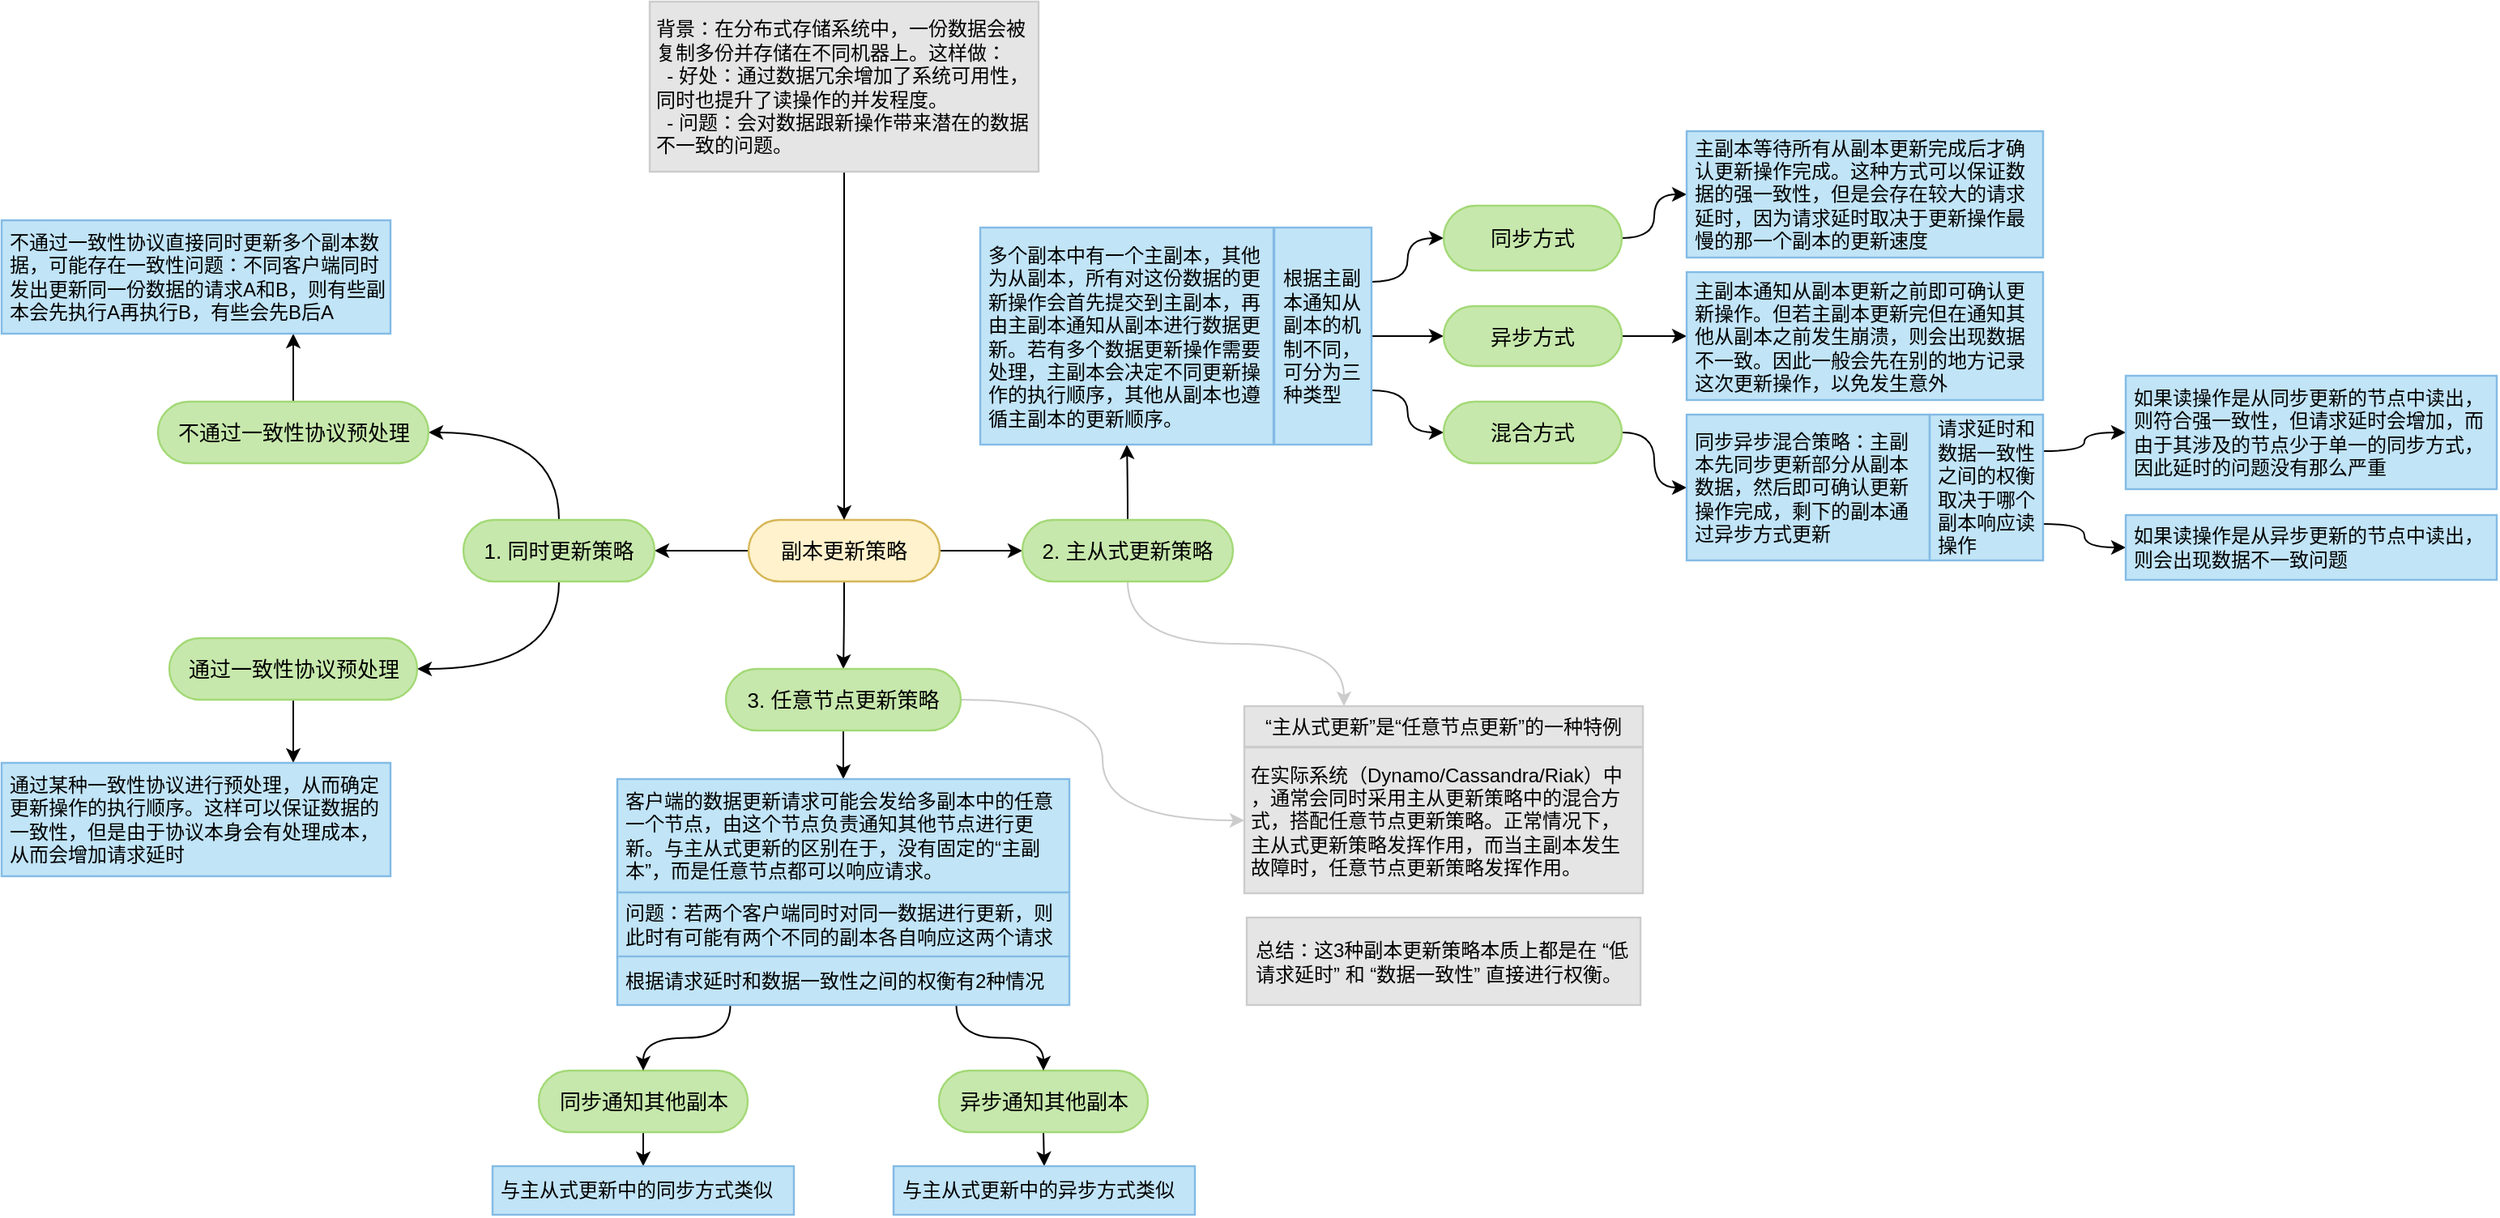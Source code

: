 <mxfile version="11.0.8" type="google"><diagram name="Page-1" id="c7558073-3199-34d8-9f00-42111426c3f3"><mxGraphModel dx="2252" dy="2062" grid="1" gridSize="10" guides="1" tooltips="1" connect="1" arrows="1" fold="1" page="1" pageScale="1" pageWidth="826" pageHeight="1169" background="#ffffff" math="0" shadow="0"><root><mxCell id="0"/><mxCell id="1" parent="0"/><mxCell id="aRiZbMdoDw72M8xOk1FC-119" value="&lt;div style=&quot;text-align: left&quot;&gt;&lt;span&gt;在实际系统（Dynamo/Cassandra/Riak）中&lt;/span&gt;&lt;/div&gt;&lt;div style=&quot;text-align: left&quot;&gt;&lt;span&gt;，通常会同时采用主从更新策略中的混合方式，搭配任意节点更新策略。正常情况下，主从式更新策略发挥作用，而当主副本发生故障时，任意节点更新策略发挥作用。&lt;/span&gt;&lt;/div&gt;" style="html=1;whiteSpace=wrap;;fontSize=12;fontColor=#000000;spacing=5;strokeColor=#cccccc;strokeOpacity=100;fillOpacity=100;fillColor=#e5e5e5;strokeWidth=1.2;" parent="1" vertex="1"><mxGeometry x="247" y="280.5" width="246" height="90" as="geometry"/></mxCell><mxCell id="ZToshAMwc879n9zKWLLO-2" value="" style="edgeStyle=orthogonalEdgeStyle;orthogonalLoop=1;jettySize=auto;html=1;curved=1;entryX=0;entryY=0.5;entryDx=0;entryDy=0;exitX=1;exitY=0.5;exitDx=0;exitDy=0;" parent="1" source="aRiZbMdoDw72M8xOk1FC-136" target="ZToshAMwc879n9zKWLLO-1" edge="1"><mxGeometry relative="1" as="geometry"/></mxCell><mxCell id="ZToshAMwc879n9zKWLLO-4" value="" style="edgeStyle=orthogonalEdgeStyle;orthogonalLoop=1;jettySize=auto;html=1;curved=1;entryX=1;entryY=0.5;entryDx=0;entryDy=0;exitX=0;exitY=0.5;exitDx=0;exitDy=0;" parent="1" source="aRiZbMdoDw72M8xOk1FC-136" target="ZToshAMwc879n9zKWLLO-3" edge="1"><mxGeometry relative="1" as="geometry"/></mxCell><mxCell id="ZToshAMwc879n9zKWLLO-6" value="" style="edgeStyle=orthogonalEdgeStyle;orthogonalLoop=1;jettySize=auto;html=1;curved=1;" parent="1" source="aRiZbMdoDw72M8xOk1FC-136" target="ZToshAMwc879n9zKWLLO-5" edge="1"><mxGeometry relative="1" as="geometry"/></mxCell><mxCell id="aRiZbMdoDw72M8xOk1FC-136" value="副本更新策略" style="html=1;whiteSpace=wrap;rounded=1;arcSize=50;fontSize=13;spacing=5;strokeColor=#d6b656;strokeOpacity=100;fillOpacity=100;fillColor=#fff2cc;strokeWidth=1.2;" parent="1" vertex="1"><mxGeometry x="-59" y="140" width="118" height="38" as="geometry"/></mxCell><mxCell id="ZToshAMwc879n9zKWLLO-47" style="edgeStyle=orthogonalEdgeStyle;curved=1;orthogonalLoop=1;jettySize=auto;html=1;exitX=0.5;exitY=1;exitDx=0;exitDy=0;entryX=0.5;entryY=0;entryDx=0;entryDy=0;" parent="1" source="ZToshAMwc879n9zKWLLO-5" target="ZToshAMwc879n9zKWLLO-45" edge="1"><mxGeometry relative="1" as="geometry"/></mxCell><mxCell id="ZToshAMwc879n9zKWLLO-63" style="edgeStyle=orthogonalEdgeStyle;curved=1;orthogonalLoop=1;jettySize=auto;html=1;exitX=1;exitY=0.5;exitDx=0;exitDy=0;entryX=0;entryY=0.5;entryDx=0;entryDy=0;fillColor=#f5f5f5;strokeColor=#CCCCCC;" parent="1" source="ZToshAMwc879n9zKWLLO-5" target="aRiZbMdoDw72M8xOk1FC-119" edge="1"><mxGeometry relative="1" as="geometry"/></mxCell><mxCell id="ZToshAMwc879n9zKWLLO-5" value="3. 任意节点更新策略" style="html=1;whiteSpace=wrap;rounded=1;arcSize=50;fontSize=13;fontColor=#000000;spacing=5;strokeColor=#a3d977;strokeOpacity=100;fillOpacity=100;fillColor=#c7e8ac;strokeWidth=1.2;" parent="1" vertex="1"><mxGeometry x="-73" y="232" width="145" height="38" as="geometry"/></mxCell><mxCell id="ZToshAMwc879n9zKWLLO-57" style="edgeStyle=orthogonalEdgeStyle;curved=1;orthogonalLoop=1;jettySize=auto;html=1;exitX=0.5;exitY=1;exitDx=0;exitDy=0;entryX=0.5;entryY=0;entryDx=0;entryDy=0;" parent="1" source="ZToshAMwc879n9zKWLLO-23" target="ZToshAMwc879n9zKWLLO-56" edge="1"><mxGeometry relative="1" as="geometry"/></mxCell><mxCell id="ZToshAMwc879n9zKWLLO-23" value="同步通知其他副本" style="html=1;whiteSpace=wrap;rounded=1;arcSize=50;fontSize=13;fontColor=#000000;spacing=5;strokeColor=#a3d977;strokeOpacity=100;fillOpacity=100;fillColor=#c7e8ac;strokeWidth=1.2;" parent="1" vertex="1"><mxGeometry x="-188.5" y="480" width="129" height="38" as="geometry"/></mxCell><mxCell id="ZToshAMwc879n9zKWLLO-12" value="" style="edgeStyle=orthogonalEdgeStyle;curved=1;orthogonalLoop=1;jettySize=auto;html=1;exitX=0.5;exitY=0;exitDx=0;exitDy=0;entryX=1;entryY=0.5;entryDx=0;entryDy=0;" parent="1" source="ZToshAMwc879n9zKWLLO-3" target="ZToshAMwc879n9zKWLLO-11" edge="1"><mxGeometry relative="1" as="geometry"/></mxCell><mxCell id="ZToshAMwc879n9zKWLLO-14" value="" style="edgeStyle=orthogonalEdgeStyle;curved=1;orthogonalLoop=1;jettySize=auto;html=1;exitX=0.5;exitY=1;exitDx=0;exitDy=0;entryX=1;entryY=0.5;entryDx=0;entryDy=0;" parent="1" source="ZToshAMwc879n9zKWLLO-3" target="ZToshAMwc879n9zKWLLO-13" edge="1"><mxGeometry relative="1" as="geometry"/></mxCell><mxCell id="ZToshAMwc879n9zKWLLO-3" value="1. 同时更新策略" style="html=1;whiteSpace=wrap;rounded=1;arcSize=50;fontSize=13;fontColor=#000000;spacing=5;strokeColor=#a3d977;strokeOpacity=100;fillOpacity=100;fillColor=#c7e8ac;strokeWidth=1.2;" parent="1" vertex="1"><mxGeometry x="-235" y="140" width="118" height="38" as="geometry"/></mxCell><mxCell id="ZToshAMwc879n9zKWLLO-36" style="edgeStyle=orthogonalEdgeStyle;curved=1;orthogonalLoop=1;jettySize=auto;html=1;exitX=0.5;exitY=1;exitDx=0;exitDy=0;entryX=0.75;entryY=0;entryDx=0;entryDy=0;" parent="1" source="ZToshAMwc879n9zKWLLO-13" target="ZToshAMwc879n9zKWLLO-35" edge="1"><mxGeometry relative="1" as="geometry"/></mxCell><mxCell id="ZToshAMwc879n9zKWLLO-13" value="通过一致性协议预处理" style="html=1;whiteSpace=wrap;rounded=1;arcSize=50;fontSize=13;fontColor=#000000;spacing=5;strokeColor=#a3d977;strokeOpacity=100;fillOpacity=100;fillColor=#c7e8ac;strokeWidth=1.2;" parent="1" vertex="1"><mxGeometry x="-416.5" y="213" width="153" height="38" as="geometry"/></mxCell><mxCell id="ZToshAMwc879n9zKWLLO-52" style="edgeStyle=orthogonalEdgeStyle;curved=1;orthogonalLoop=1;jettySize=auto;html=1;exitX=0.5;exitY=0;exitDx=0;exitDy=0;entryX=0.75;entryY=1;entryDx=0;entryDy=0;" parent="1" source="ZToshAMwc879n9zKWLLO-11" target="NVRbFc8lLhUv6yY4icEu-2" edge="1"><mxGeometry relative="1" as="geometry"/></mxCell><mxCell id="ZToshAMwc879n9zKWLLO-11" value="不通过一致性协议预处理" style="html=1;whiteSpace=wrap;rounded=1;arcSize=50;fontSize=13;fontColor=#000000;spacing=5;strokeColor=#a3d977;strokeOpacity=100;fillOpacity=100;fillColor=#c7e8ac;strokeWidth=1.2;" parent="1" vertex="1"><mxGeometry x="-423.5" y="67" width="167" height="38" as="geometry"/></mxCell><mxCell id="ZToshAMwc879n9zKWLLO-16" value="" style="edgeStyle=orthogonalEdgeStyle;curved=1;orthogonalLoop=1;jettySize=auto;html=1;entryX=0;entryY=0.5;entryDx=0;entryDy=0;exitX=1;exitY=0.25;exitDx=0;exitDy=0;" parent="1" source="ZToshAMwc879n9zKWLLO-39" target="ZToshAMwc879n9zKWLLO-15" edge="1"><mxGeometry relative="1" as="geometry"/></mxCell><mxCell id="ZToshAMwc879n9zKWLLO-21" value="" style="edgeStyle=orthogonalEdgeStyle;curved=1;orthogonalLoop=1;jettySize=auto;html=1;exitX=1;exitY=0.5;exitDx=0;exitDy=0;entryX=0;entryY=0.5;entryDx=0;entryDy=0;" parent="1" source="ZToshAMwc879n9zKWLLO-39" target="ZToshAMwc879n9zKWLLO-20" edge="1"><mxGeometry relative="1" as="geometry"/></mxCell><mxCell id="ZToshAMwc879n9zKWLLO-31" style="edgeStyle=orthogonalEdgeStyle;curved=1;orthogonalLoop=1;jettySize=auto;html=1;exitX=1;exitY=0.75;exitDx=0;exitDy=0;entryX=0;entryY=0.5;entryDx=0;entryDy=0;" parent="1" source="ZToshAMwc879n9zKWLLO-39" target="ZToshAMwc879n9zKWLLO-22" edge="1"><mxGeometry relative="1" as="geometry"/></mxCell><mxCell id="ZToshAMwc879n9zKWLLO-40" style="edgeStyle=orthogonalEdgeStyle;curved=1;orthogonalLoop=1;jettySize=auto;html=1;exitX=0.5;exitY=0;exitDx=0;exitDy=0;entryX=0.5;entryY=1;entryDx=0;entryDy=0;" parent="1" source="ZToshAMwc879n9zKWLLO-1" target="ZToshAMwc879n9zKWLLO-38" edge="1"><mxGeometry relative="1" as="geometry"/></mxCell><mxCell id="ZToshAMwc879n9zKWLLO-62" style="edgeStyle=orthogonalEdgeStyle;curved=1;orthogonalLoop=1;jettySize=auto;html=1;exitX=0.5;exitY=1;exitDx=0;exitDy=0;entryX=0.25;entryY=0;entryDx=0;entryDy=0;fillColor=#f5f5f5;strokeColor=#CCCCCC;" parent="1" source="ZToshAMwc879n9zKWLLO-1" target="MtxCcY2b4j8IBRU8pyeX-7" edge="1"><mxGeometry relative="1" as="geometry"/></mxCell><mxCell id="ZToshAMwc879n9zKWLLO-1" value="2. 主从式更新策略" style="html=1;whiteSpace=wrap;rounded=1;arcSize=50;fontSize=13;fontColor=#000000;spacing=5;strokeColor=#a3d977;strokeOpacity=100;fillOpacity=100;fillColor=#c7e8ac;strokeWidth=1.2;" parent="1" vertex="1"><mxGeometry x="110" y="140" width="130" height="38" as="geometry"/></mxCell><mxCell id="ZToshAMwc879n9zKWLLO-44" style="edgeStyle=orthogonalEdgeStyle;curved=1;orthogonalLoop=1;jettySize=auto;html=1;exitX=1;exitY=0.5;exitDx=0;exitDy=0;entryX=0;entryY=0.5;entryDx=0;entryDy=0;" parent="1" source="ZToshAMwc879n9zKWLLO-20" target="ZToshAMwc879n9zKWLLO-43" edge="1"><mxGeometry relative="1" as="geometry"/></mxCell><mxCell id="ZToshAMwc879n9zKWLLO-20" value="异步方式" style="html=1;whiteSpace=wrap;rounded=1;arcSize=50;fontSize=13;fontColor=#000000;spacing=5;strokeColor=#a3d977;strokeOpacity=100;fillOpacity=100;fillColor=#c7e8ac;strokeWidth=1.2;" parent="1" vertex="1"><mxGeometry x="370" y="8" width="110" height="37" as="geometry"/></mxCell><mxCell id="ZToshAMwc879n9zKWLLO-42" style="edgeStyle=orthogonalEdgeStyle;curved=1;orthogonalLoop=1;jettySize=auto;html=1;exitX=1;exitY=0.5;exitDx=0;exitDy=0;entryX=0;entryY=0.5;entryDx=0;entryDy=0;" parent="1" source="ZToshAMwc879n9zKWLLO-15" target="ZToshAMwc879n9zKWLLO-41" edge="1"><mxGeometry relative="1" as="geometry"/></mxCell><mxCell id="ZToshAMwc879n9zKWLLO-15" value="同步方式" style="html=1;whiteSpace=wrap;rounded=1;arcSize=50;fontSize=13;fontColor=#000000;spacing=5;strokeColor=#a3d977;strokeOpacity=100;fillOpacity=100;fillColor=#c7e8ac;strokeWidth=1.2;" parent="1" vertex="1"><mxGeometry x="370" y="-54" width="110" height="40" as="geometry"/></mxCell><mxCell id="NVRbFc8lLhUv6yY4icEu-2" value="不通过一致性协议直接同时更新多个副本数据，可能存在一致性问题：不同客户端同时发出更新同一份数据的请求A和B，则有些副本会先执行A再执行B，有些会先B后A" style="html=1;whiteSpace=wrap;;fontSize=12;fontColor=#000000;spacing=5;strokeColor=#83bbe5;strokeOpacity=100;fillOpacity=100;fillColor=#c1e4f7;strokeWidth=1.2;align=left;" parent="1" vertex="1"><mxGeometry x="-520" y="-45" width="240" height="70" as="geometry"/></mxCell><mxCell id="ZToshAMwc879n9zKWLLO-67" style="edgeStyle=orthogonalEdgeStyle;curved=1;orthogonalLoop=1;jettySize=auto;html=1;exitX=1;exitY=0.5;exitDx=0;exitDy=0;entryX=0;entryY=0.5;entryDx=0;entryDy=0;strokeColor=#000000;" parent="1" source="ZToshAMwc879n9zKWLLO-22" target="ZToshAMwc879n9zKWLLO-65" edge="1"><mxGeometry relative="1" as="geometry"/></mxCell><mxCell id="ZToshAMwc879n9zKWLLO-22" value="混合方式" style="html=1;whiteSpace=wrap;rounded=1;arcSize=50;fontSize=13;fontColor=#000000;spacing=5;strokeColor=#a3d977;strokeOpacity=100;fillOpacity=100;fillColor=#c7e8ac;strokeWidth=1.2;" parent="1" vertex="1"><mxGeometry x="370" y="67" width="110" height="38" as="geometry"/></mxCell><mxCell id="ZToshAMwc879n9zKWLLO-59" style="edgeStyle=orthogonalEdgeStyle;curved=1;orthogonalLoop=1;jettySize=auto;html=1;exitX=0.5;exitY=1;exitDx=0;exitDy=0;entryX=0.5;entryY=0;entryDx=0;entryDy=0;" parent="1" source="ZToshAMwc879n9zKWLLO-26" target="ZToshAMwc879n9zKWLLO-58" edge="1"><mxGeometry relative="1" as="geometry"/></mxCell><mxCell id="ZToshAMwc879n9zKWLLO-26" value="异步通知其他副本" style="html=1;whiteSpace=wrap;rounded=1;arcSize=50;fontSize=13;fontColor=#000000;spacing=5;strokeColor=#a3d977;strokeOpacity=100;fillOpacity=100;fillColor=#c7e8ac;strokeWidth=1.2;" parent="1" vertex="1"><mxGeometry x="58.5" y="480" width="129" height="38" as="geometry"/></mxCell><mxCell id="ZToshAMwc879n9zKWLLO-35" value="通过某种一致性协议进行预处理，从而确定更新操作的执行顺序。这样可以保证数据的一致性，但是由于协议本身会有处理成本，从而会增加请求延时" style="html=1;whiteSpace=wrap;;fontSize=12;fontColor=#000000;spacing=5;strokeColor=#83bbe5;strokeOpacity=100;fillOpacity=100;fillColor=#c1e4f7;strokeWidth=1.2;align=left;" parent="1" vertex="1"><mxGeometry x="-520" y="290" width="240" height="70" as="geometry"/></mxCell><mxCell id="ZToshAMwc879n9zKWLLO-38" value="&lt;div&gt;多个副本中有一个主副本，其他为从副本，&lt;span&gt;所有对这份数据的更新操作会首先提交到主副本，再由主副本通知从副本进行数据更新。若有多个数据更新操作需要处理，主副本会决定不同更新操作的执行顺序，其他从副本也遵循主副本的更新顺序。&lt;/span&gt;&lt;/div&gt;" style="html=1;whiteSpace=wrap;;fontSize=12;fontColor=#000000;spacing=5;strokeColor=#83bbe5;strokeOpacity=100;fillOpacity=100;fillColor=#c1e4f7;strokeWidth=1.2;align=left;" parent="1" vertex="1"><mxGeometry x="84" y="-40.5" width="181" height="134" as="geometry"/></mxCell><mxCell id="ZToshAMwc879n9zKWLLO-39" value="&lt;div&gt;根据主副本通知从副本的机制不同，可分为三种类型&lt;/div&gt;" style="html=1;whiteSpace=wrap;;fontSize=12;fontColor=#000000;spacing=5;strokeColor=#83bbe5;strokeOpacity=100;fillOpacity=100;fillColor=#c1e4f7;strokeWidth=1.2;align=left;" parent="1" vertex="1"><mxGeometry x="265.5" y="-40.5" width="60" height="134" as="geometry"/></mxCell><mxCell id="ZToshAMwc879n9zKWLLO-41" value="&lt;div&gt;主副本等待所有从副本更新完成后才确认更新操作完成。这种方式可以保证数据的强一致性，但是会存在较大的请求延时，因为请求延时取决于更新操作最慢的那一个副本的更新速度&lt;/div&gt;" style="html=1;whiteSpace=wrap;;fontSize=12;fontColor=#000000;spacing=5;strokeColor=#83bbe5;strokeOpacity=100;fillOpacity=100;fillColor=#c1e4f7;strokeWidth=1.2;align=left;" parent="1" vertex="1"><mxGeometry x="520" y="-100" width="220" height="78" as="geometry"/></mxCell><mxCell id="ZToshAMwc879n9zKWLLO-43" value="&lt;div&gt;主副本通知从副本更新之前即可确认更新操作。但若主副本更新完但在通知其他从副本之前发生崩溃，则会出现数据不一致。因此一般会先在别的地方记录这次更新操作，以免发生意外&lt;/div&gt;" style="html=1;whiteSpace=wrap;;fontSize=12;fontColor=#000000;spacing=5;strokeColor=#83bbe5;strokeOpacity=100;fillOpacity=100;fillColor=#c1e4f7;strokeWidth=1.2;align=left;" parent="1" vertex="1"><mxGeometry x="520" y="-13" width="220" height="79" as="geometry"/></mxCell><mxCell id="ZToshAMwc879n9zKWLLO-45" value="客户端的数据更新请求可能会发给多副本中的任意一个节点，由这个节点负责通知其他节点进行更新。与主从式更新的区别在于，没有固定的“主副本”，而是任意节点都可以响应请求。" style="html=1;whiteSpace=wrap;;fontSize=12;fontColor=#000000;spacing=5;strokeColor=#83bbe5;strokeOpacity=100;fillOpacity=100;fillColor=#c1e4f7;strokeWidth=1.2;align=left;" parent="1" vertex="1"><mxGeometry x="-140" y="300" width="279" height="70" as="geometry"/></mxCell><mxCell id="ZToshAMwc879n9zKWLLO-46" value="问题：若两个客户端同时对同一数据进行更新，则此时有可能有两个不同的副本各自响应这两个请求" style="html=1;whiteSpace=wrap;;fontSize=12;fontColor=#000000;spacing=5;strokeColor=#83bbe5;strokeOpacity=100;fillOpacity=100;fillColor=#c1e4f7;strokeWidth=1.2;align=left;" parent="1" vertex="1"><mxGeometry x="-140" y="370" width="279" height="40" as="geometry"/></mxCell><mxCell id="ZToshAMwc879n9zKWLLO-54" style="edgeStyle=orthogonalEdgeStyle;curved=1;orthogonalLoop=1;jettySize=auto;html=1;exitX=0.25;exitY=1;exitDx=0;exitDy=0;entryX=0.5;entryY=0;entryDx=0;entryDy=0;" parent="1" source="ZToshAMwc879n9zKWLLO-48" target="ZToshAMwc879n9zKWLLO-23" edge="1"><mxGeometry relative="1" as="geometry"/></mxCell><mxCell id="ZToshAMwc879n9zKWLLO-55" style="edgeStyle=orthogonalEdgeStyle;curved=1;orthogonalLoop=1;jettySize=auto;html=1;exitX=0.75;exitY=1;exitDx=0;exitDy=0;entryX=0.5;entryY=0;entryDx=0;entryDy=0;" parent="1" source="ZToshAMwc879n9zKWLLO-48" target="ZToshAMwc879n9zKWLLO-26" edge="1"><mxGeometry relative="1" as="geometry"/></mxCell><mxCell id="ZToshAMwc879n9zKWLLO-48" value="根据请求延时和数据一致性之间的权衡有2种情况" style="html=1;whiteSpace=wrap;;fontSize=12;fontColor=#000000;spacing=5;strokeColor=#83bbe5;strokeOpacity=100;fillOpacity=100;fillColor=#c1e4f7;strokeWidth=1.2;align=left;" parent="1" vertex="1"><mxGeometry x="-140" y="409.5" width="279" height="30" as="geometry"/></mxCell><mxCell id="ZToshAMwc879n9zKWLLO-56" value="与主从式更新中的同步方式类似" style="html=1;whiteSpace=wrap;;fontSize=12;fontColor=#000000;spacing=5;strokeColor=#83bbe5;strokeOpacity=100;fillOpacity=100;fillColor=#c1e4f7;strokeWidth=1.2;align=left;" parent="1" vertex="1"><mxGeometry x="-217" y="539" width="186" height="30" as="geometry"/></mxCell><mxCell id="ZToshAMwc879n9zKWLLO-58" value="与主从式更新中的异步方式类似" style="html=1;whiteSpace=wrap;;fontSize=12;fontColor=#000000;spacing=5;strokeColor=#83bbe5;strokeOpacity=100;fillOpacity=100;fillColor=#c1e4f7;strokeWidth=1.2;align=left;" parent="1" vertex="1"><mxGeometry x="30.5" y="539" width="186" height="30" as="geometry"/></mxCell><mxCell id="ZToshAMwc879n9zKWLLO-65" value="&lt;div&gt;同步异步混合策略：主副本先同步更新部分从副本数据，然后即可确认更新操作完成，剩下的副本通过异步方式更新&lt;/div&gt;" style="html=1;whiteSpace=wrap;;fontSize=12;fontColor=#000000;spacing=5;strokeColor=#83bbe5;strokeOpacity=100;fillOpacity=100;fillColor=#c1e4f7;strokeWidth=1.2;align=left;" parent="1" vertex="1"><mxGeometry x="520" y="75" width="150" height="90" as="geometry"/></mxCell><mxCell id="ZToshAMwc879n9zKWLLO-70" style="edgeStyle=orthogonalEdgeStyle;curved=1;orthogonalLoop=1;jettySize=auto;html=1;exitX=1;exitY=0.25;exitDx=0;exitDy=0;entryX=0;entryY=0.5;entryDx=0;entryDy=0;strokeColor=#000000;align=left;" parent="1" source="ZToshAMwc879n9zKWLLO-66" target="ZToshAMwc879n9zKWLLO-68" edge="1"><mxGeometry relative="1" as="geometry"/></mxCell><mxCell id="ZToshAMwc879n9zKWLLO-72" style="edgeStyle=orthogonalEdgeStyle;curved=1;orthogonalLoop=1;jettySize=auto;html=1;exitX=1;exitY=0.75;exitDx=0;exitDy=0;entryX=0;entryY=0.5;entryDx=0;entryDy=0;strokeColor=#000000;align=left;" parent="1" source="ZToshAMwc879n9zKWLLO-66" target="ZToshAMwc879n9zKWLLO-71" edge="1"><mxGeometry relative="1" as="geometry"/></mxCell><mxCell id="ZToshAMwc879n9zKWLLO-66" value="&lt;div&gt;请求延时和数据一致性之间的权衡取决于哪个副本响应读操作&lt;/div&gt;" style="html=1;whiteSpace=wrap;;fontSize=12;fontColor=#000000;spacing=5;strokeColor=#83bbe5;strokeOpacity=100;fillOpacity=100;fillColor=#c1e4f7;strokeWidth=1.2;align=left;" parent="1" vertex="1"><mxGeometry x="670" y="75" width="70" height="90" as="geometry"/></mxCell><mxCell id="ZToshAMwc879n9zKWLLO-68" value="&lt;div&gt;如果读操作是从同步更新的节点中读出，则符合强一致性，但请求延时会增加，而由于其涉及的节点少于单一的同步方式，因此延时的问题没有那么严重&lt;/div&gt;" style="html=1;whiteSpace=wrap;;fontSize=12;fontColor=#000000;spacing=5;strokeColor=#83bbe5;strokeOpacity=100;fillOpacity=100;fillColor=#c1e4f7;strokeWidth=1.2;align=left;" parent="1" vertex="1"><mxGeometry x="791" y="51" width="229" height="70" as="geometry"/></mxCell><mxCell id="ZToshAMwc879n9zKWLLO-71" value="&lt;div&gt;如果读操作是从异步更新的节点中读出，则会出现数据不一致问题&lt;/div&gt;" style="html=1;whiteSpace=wrap;;fontSize=12;fontColor=#000000;spacing=5;strokeColor=#83bbe5;strokeOpacity=100;fillOpacity=100;fillColor=#c1e4f7;strokeWidth=1.2;align=left;" parent="1" vertex="1"><mxGeometry x="791" y="137" width="229" height="40" as="geometry"/></mxCell><mxCell id="MtxCcY2b4j8IBRU8pyeX-3" style="edgeStyle=orthogonalEdgeStyle;orthogonalLoop=1;jettySize=auto;html=1;exitX=0.5;exitY=1;exitDx=0;exitDy=0;entryX=0.5;entryY=0;entryDx=0;entryDy=0;curved=1;" edge="1" parent="1" source="MtxCcY2b4j8IBRU8pyeX-2" target="aRiZbMdoDw72M8xOk1FC-136"><mxGeometry relative="1" as="geometry"/></mxCell><mxCell id="MtxCcY2b4j8IBRU8pyeX-2" value="&lt;div style=&quot;text-align: left&quot;&gt;背景：在分布式存储系统中，一份数据会被复制多份并存储在不同机器上。这样做：&lt;br&gt;&amp;nbsp; - 好处：通过数据冗余增加了系统可用性，同时也提升了读操作的并发程度。&lt;br&gt;&amp;nbsp; - 问题：会对数据跟新操作带来潜在的数据不一致的问题。&lt;br&gt;&lt;/div&gt;" style="html=1;whiteSpace=wrap;;fontSize=12;fontColor=#000000;spacing=5;strokeColor=#cccccc;strokeOpacity=100;fillOpacity=100;fillColor=#e5e5e5;strokeWidth=1.2;" vertex="1" parent="1"><mxGeometry x="-120" y="-180" width="240" height="105" as="geometry"/></mxCell><mxCell id="MtxCcY2b4j8IBRU8pyeX-4" value="&lt;div&gt;总结：这3种副本更新策略本质上都是在 “低请求延时” 和 “数据一致性” 直接进行权衡。&lt;/div&gt;" style="html=1;whiteSpace=wrap;;fontSize=12;fontColor=#000000;spacing=5;strokeColor=#cccccc;strokeOpacity=100;fillOpacity=100;fillColor=#e5e5e5;strokeWidth=1.2;align=left;" vertex="1" parent="1"><mxGeometry x="248.5" y="385.5" width="243" height="54" as="geometry"/></mxCell><mxCell id="MtxCcY2b4j8IBRU8pyeX-7" value="&lt;div style=&quot;text-align: left&quot;&gt;“主从式更新”是“任意节点更新”的一种特例&lt;br&gt;&lt;/div&gt;" style="html=1;whiteSpace=wrap;;fontSize=12;fontColor=#000000;spacing=5;strokeColor=#cccccc;strokeOpacity=100;fillOpacity=100;fillColor=#e5e5e5;strokeWidth=1.2;" vertex="1" parent="1"><mxGeometry x="247" y="255" width="246" height="25" as="geometry"/></mxCell></root></mxGraphModel></diagram></mxfile>